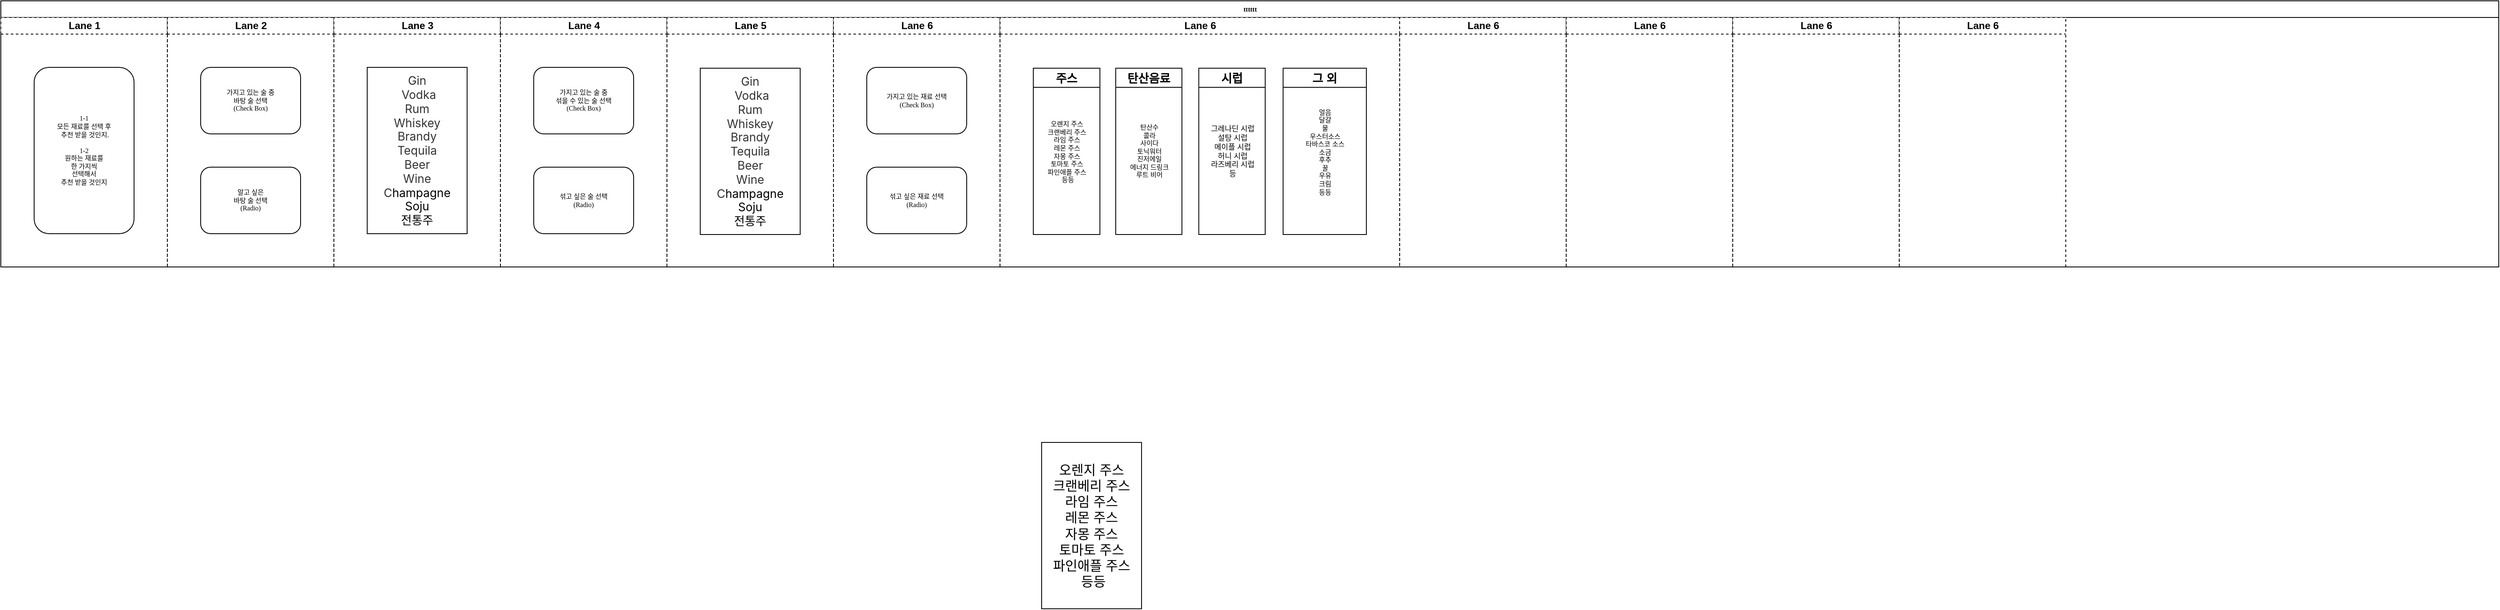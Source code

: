 <mxfile version="19.0.3" type="github">
  <diagram name="Page-1" id="74e2e168-ea6b-b213-b513-2b3c1d86103e">
    <mxGraphModel dx="357" dy="442" grid="1" gridSize="10" guides="1" tooltips="1" connect="1" arrows="1" fold="1" page="1" pageScale="1" pageWidth="1169" pageHeight="827" background="none" math="0" shadow="0">
      <root>
        <mxCell id="0" />
        <mxCell id="1" parent="0" />
        <mxCell id="77e6c97f196da883-1" value="tttttt" style="swimlane;html=1;childLayout=stackLayout;startSize=20;rounded=0;shadow=0;labelBackgroundColor=none;strokeWidth=1;fontFamily=Verdana;fontSize=8;align=center;" parent="1" vertex="1">
          <mxGeometry x="40" y="39" width="3000" height="320" as="geometry" />
        </mxCell>
        <mxCell id="77e6c97f196da883-2" value="Lane 1" style="swimlane;html=1;startSize=20;dashed=1;" parent="77e6c97f196da883-1" vertex="1">
          <mxGeometry y="20" width="200" height="300" as="geometry" />
        </mxCell>
        <mxCell id="77e6c97f196da883-8" value="1-1&lt;br&gt;모든 재료를 선택 후&lt;br&gt;&lt;div style=&quot;&quot;&gt;&lt;span style=&quot;background-color: initial;&quot;&gt;&amp;nbsp;추천 받을 것인지.&lt;/span&gt;&lt;/div&gt;&lt;div style=&quot;&quot;&gt;&lt;span style=&quot;background-color: initial;&quot;&gt;&lt;br&gt;&lt;/span&gt;&lt;/div&gt;1-2&lt;br&gt;원하는 재료를 &lt;br&gt;한 가지씩&lt;br&gt;선택해서 &lt;br&gt;추천 받을 것인지" style="rounded=1;whiteSpace=wrap;html=1;shadow=0;labelBackgroundColor=none;strokeWidth=1;fontFamily=Verdana;fontSize=8;align=center;" parent="77e6c97f196da883-2" vertex="1">
          <mxGeometry x="40" y="60" width="120" height="200" as="geometry" />
        </mxCell>
        <mxCell id="77e6c97f196da883-3" value="Lane 2" style="swimlane;html=1;startSize=20;strokeColor=#000000;dashed=1;" parent="77e6c97f196da883-1" vertex="1">
          <mxGeometry x="200" y="20" width="200" height="300" as="geometry" />
        </mxCell>
        <mxCell id="77e6c97f196da883-11" value="가지고 있는 술 중&lt;br&gt;바탕 술 선택&lt;br&gt;(Check Box)" style="rounded=1;whiteSpace=wrap;html=1;shadow=0;labelBackgroundColor=none;strokeWidth=1;fontFamily=Verdana;fontSize=8;align=center;" parent="77e6c97f196da883-3" vertex="1">
          <mxGeometry x="40" y="60" width="120" height="80" as="geometry" />
        </mxCell>
        <mxCell id="77e6c97f196da883-9" value="알고 싶은&lt;br&gt;바탕 술 선택&lt;br&gt;(Radio)" style="rounded=1;whiteSpace=wrap;html=1;shadow=0;labelBackgroundColor=none;strokeWidth=1;fontFamily=Verdana;fontSize=8;align=center;" parent="77e6c97f196da883-3" vertex="1">
          <mxGeometry x="40" y="180" width="120" height="80" as="geometry" />
        </mxCell>
        <mxCell id="77e6c97f196da883-4" value="Lane 3" style="swimlane;html=1;startSize=20;dashed=1;" parent="77e6c97f196da883-1" vertex="1">
          <mxGeometry x="400" y="20" width="200" height="300" as="geometry" />
        </mxCell>
        <mxCell id="WG7-GDT2cJCjvKGhf-v_-23" value="&lt;span style=&quot;color: rgb(51, 51, 51); font-family: -apple-system, BlinkMacSystemFont, &amp;quot;Helvetica Neue&amp;quot;, &amp;quot;Apple SD Gothic Neo&amp;quot;, Arial, sans-serif; text-align: start; font-size: 14px;&quot;&gt;Gin&lt;br&gt;&amp;nbsp;Vodka&lt;br&gt;Rum&lt;br&gt;Whiskey&lt;br&gt;Brandy&lt;br&gt;Tequila&lt;br&gt;Beer&lt;br&gt;Wine&lt;br&gt;C&lt;/span&gt;&lt;span style=&quot;font-family: -apple-system, BlinkMacSystemFont, &amp;quot;Helvetica Neue&amp;quot;, &amp;quot;Apple SD Gothic Neo&amp;quot;, Arial, sans-serif; text-align: start; font-size: 14px;&quot; data-mce-style=&quot;color: #000000;&quot;&gt;hampagne&lt;br&gt;Soju&lt;br&gt;전통주&lt;/span&gt;" style="whiteSpace=wrap;html=1;strokeColor=#000000;" vertex="1" parent="77e6c97f196da883-4">
          <mxGeometry x="40" y="60" width="120" height="200" as="geometry" />
        </mxCell>
        <mxCell id="77e6c97f196da883-5" value="Lane 4" style="swimlane;html=1;startSize=20;dashed=1;" parent="77e6c97f196da883-1" vertex="1">
          <mxGeometry x="600" y="20" width="200" height="300" as="geometry" />
        </mxCell>
        <mxCell id="WG7-GDT2cJCjvKGhf-v_-13" value="가지고 있는 술 중&lt;br&gt;섞을 수 있는 술 선택&lt;br&gt;(Check Box)" style="rounded=1;whiteSpace=wrap;html=1;shadow=0;labelBackgroundColor=none;strokeWidth=1;fontFamily=Verdana;fontSize=8;align=center;" vertex="1" parent="77e6c97f196da883-5">
          <mxGeometry x="40" y="60" width="120" height="80" as="geometry" />
        </mxCell>
        <mxCell id="77e6c97f196da883-6" value="Lane 5" style="swimlane;html=1;startSize=20;dashed=1;" parent="77e6c97f196da883-1" vertex="1">
          <mxGeometry x="800" y="20" width="200" height="300" as="geometry" />
        </mxCell>
        <mxCell id="WG7-GDT2cJCjvKGhf-v_-14" value="섞고 싶은 술 선택&lt;br&gt;(Radio)" style="rounded=1;whiteSpace=wrap;html=1;shadow=0;labelBackgroundColor=none;strokeWidth=1;fontFamily=Verdana;fontSize=8;align=center;" vertex="1" parent="77e6c97f196da883-6">
          <mxGeometry x="-160" y="180" width="120" height="80" as="geometry" />
        </mxCell>
        <mxCell id="WG7-GDT2cJCjvKGhf-v_-24" value="&lt;span style=&quot;color: rgb(51, 51, 51); font-family: -apple-system, BlinkMacSystemFont, &amp;quot;Helvetica Neue&amp;quot;, &amp;quot;Apple SD Gothic Neo&amp;quot;, Arial, sans-serif; font-style: normal; font-variant-ligatures: normal; font-variant-caps: normal; font-weight: 400; letter-spacing: normal; orphans: 2; text-align: start; text-indent: 0px; text-transform: none; widows: 2; word-spacing: 0px; -webkit-text-stroke-width: 0px; text-decoration-thickness: initial; text-decoration-style: initial; text-decoration-color: initial; float: none; display: inline !important; font-size: 14px;&quot;&gt;&lt;font style=&quot;font-size: 14px;&quot;&gt;Gin&lt;br&gt;&amp;nbsp;Vodka&lt;br&gt;Rum&lt;br&gt;Whiskey&lt;br&gt;Brandy&lt;br&gt;Tequila&lt;br&gt;Beer&lt;br&gt;Wine&lt;br&gt;C&lt;/font&gt;&lt;/span&gt;&lt;span style=&quot;font-family: -apple-system, BlinkMacSystemFont, &amp;quot;Helvetica Neue&amp;quot;, &amp;quot;Apple SD Gothic Neo&amp;quot;, Arial, sans-serif; font-style: normal; font-variant-ligatures: normal; font-variant-caps: normal; font-weight: 400; letter-spacing: normal; orphans: 2; text-align: start; text-indent: 0px; text-transform: none; widows: 2; word-spacing: 0px; -webkit-text-stroke-width: 0px; text-decoration-thickness: initial; text-decoration-style: initial; text-decoration-color: initial; color: rgb(0, 0, 0); font-size: 14px;&quot; data-mce-style=&quot;color: #000000;&quot;&gt;&lt;font style=&quot;font-size: 14px;&quot;&gt;hampagne&lt;br&gt;Soju&lt;br&gt;전통주&lt;/font&gt;&lt;br&gt;&lt;/span&gt;" style="whiteSpace=wrap;html=1;strokeColor=#000000;" vertex="1" parent="77e6c97f196da883-6">
          <mxGeometry x="40" y="61" width="120" height="200" as="geometry" />
        </mxCell>
        <mxCell id="77e6c97f196da883-7" value="Lane 6" style="swimlane;html=1;startSize=20;dashed=1;" parent="77e6c97f196da883-1" vertex="1">
          <mxGeometry x="1000" y="20" width="200" height="300" as="geometry" />
        </mxCell>
        <mxCell id="WG7-GDT2cJCjvKGhf-v_-17" value="가지고 있는 재료 선택&lt;br&gt;(Check Box)" style="rounded=1;whiteSpace=wrap;html=1;shadow=0;labelBackgroundColor=none;strokeWidth=1;fontFamily=Verdana;fontSize=8;align=center;" vertex="1" parent="77e6c97f196da883-7">
          <mxGeometry x="40" y="60" width="120" height="80" as="geometry" />
        </mxCell>
        <mxCell id="WG7-GDT2cJCjvKGhf-v_-18" value="섞고 싶은 재료 선택&lt;br&gt;(Radio)" style="rounded=1;whiteSpace=wrap;html=1;shadow=0;labelBackgroundColor=none;strokeWidth=1;fontFamily=Verdana;fontSize=8;align=center;" vertex="1" parent="77e6c97f196da883-7">
          <mxGeometry x="40" y="180" width="120" height="80" as="geometry" />
        </mxCell>
        <mxCell id="WG7-GDT2cJCjvKGhf-v_-21" value="Lane 6" style="swimlane;html=1;startSize=20;dashed=1;" vertex="1" parent="77e6c97f196da883-1">
          <mxGeometry x="1200" y="20" width="480" height="300" as="geometry" />
        </mxCell>
        <mxCell id="WG7-GDT2cJCjvKGhf-v_-31" value="주스" style="swimlane;fontSize=14;strokeColor=#000000;" vertex="1" parent="WG7-GDT2cJCjvKGhf-v_-21">
          <mxGeometry x="40" y="61" width="80" height="200" as="geometry" />
        </mxCell>
        <mxCell id="WG7-GDT2cJCjvKGhf-v_-32" value="&lt;font style=&quot;font-size: 8px;&quot;&gt;&lt;span style=&quot;font-family: -apple-system, BlinkMacSystemFont, &amp;quot;Helvetica Neue&amp;quot;, &amp;quot;Apple SD Gothic Neo&amp;quot;, Arial, sans-serif; text-align: start; font-size: 8px;&quot;&gt;오렌지 주스&lt;br style=&quot;font-size: 8px;&quot;&gt;크랜베리 주스&lt;br style=&quot;font-size: 8px;&quot;&gt;라임 주스&lt;br style=&quot;font-size: 8px;&quot;&gt;레몬&amp;nbsp;&lt;/span&gt;&lt;span style=&quot;font-family: -apple-system, BlinkMacSystemFont, &amp;quot;Helvetica Neue&amp;quot;, &amp;quot;Apple SD Gothic Neo&amp;quot;, Arial, sans-serif; text-align: start; font-size: 8px;&quot;&gt;주스&lt;br style=&quot;font-size: 8px;&quot;&gt;&lt;/span&gt;&lt;span style=&quot;font-family: -apple-system, BlinkMacSystemFont, &amp;quot;Helvetica Neue&amp;quot;, &amp;quot;Apple SD Gothic Neo&amp;quot;, Arial, sans-serif; text-align: start; font-size: 8px;&quot;&gt;자몽&amp;nbsp;&lt;/span&gt;&lt;span style=&quot;font-family: -apple-system, BlinkMacSystemFont, &amp;quot;Helvetica Neue&amp;quot;, &amp;quot;Apple SD Gothic Neo&amp;quot;, Arial, sans-serif; text-align: start; font-size: 8px;&quot;&gt;주스&lt;br style=&quot;font-size: 8px;&quot;&gt;&lt;/span&gt;&lt;span style=&quot;font-family: -apple-system, BlinkMacSystemFont, &amp;quot;Helvetica Neue&amp;quot;, &amp;quot;Apple SD Gothic Neo&amp;quot;, Arial, sans-serif; text-align: start; font-size: 8px;&quot;&gt;토마토&amp;nbsp;&lt;/span&gt;&lt;span style=&quot;font-family: -apple-system, BlinkMacSystemFont, &amp;quot;Helvetica Neue&amp;quot;, &amp;quot;Apple SD Gothic Neo&amp;quot;, Arial, sans-serif; text-align: start; font-size: 8px;&quot;&gt;주스&lt;br style=&quot;font-size: 8px;&quot;&gt;&lt;/span&gt;&lt;span style=&quot;font-family: -apple-system, BlinkMacSystemFont, &amp;quot;Helvetica Neue&amp;quot;, &amp;quot;Apple SD Gothic Neo&amp;quot;, Arial, sans-serif; text-align: start; font-size: 8px;&quot;&gt;파인애플&amp;nbsp;&lt;/span&gt;&lt;span style=&quot;font-family: -apple-system, BlinkMacSystemFont, &amp;quot;Helvetica Neue&amp;quot;, &amp;quot;Apple SD Gothic Neo&amp;quot;, Arial, sans-serif; text-align: start; font-size: 8px;&quot;&gt;주스&lt;/span&gt;&lt;span style=&quot;font-family: -apple-system, BlinkMacSystemFont, &amp;quot;Helvetica Neue&amp;quot;, &amp;quot;Apple SD Gothic Neo&amp;quot;, Arial, sans-serif; text-align: start; font-size: 8px;&quot;&gt;&lt;br style=&quot;font-size: 8px;&quot;&gt;&amp;nbsp;등등&lt;/span&gt;&lt;/font&gt;" style="text;html=1;align=center;verticalAlign=middle;resizable=0;points=[];autosize=1;strokeColor=none;fillColor=none;fontSize=8;" vertex="1" parent="WG7-GDT2cJCjvKGhf-v_-31">
          <mxGeometry y="56" width="80" height="90" as="geometry" />
        </mxCell>
        <mxCell id="WG7-GDT2cJCjvKGhf-v_-34" value="탄산음료" style="swimlane;fontSize=14;strokeColor=#000000;" vertex="1" parent="WG7-GDT2cJCjvKGhf-v_-21">
          <mxGeometry x="139" y="61" width="79.5" height="200" as="geometry" />
        </mxCell>
        <mxCell id="WG7-GDT2cJCjvKGhf-v_-35" value="&lt;span style=&quot;font-family: -apple-system, BlinkMacSystemFont, &amp;quot;Helvetica Neue&amp;quot;, &amp;quot;Apple SD Gothic Neo&amp;quot;, Arial, sans-serif; font-size: 8px; text-align: start;&quot;&gt;탄산수&lt;br&gt;콜라&lt;br&gt;사이다&lt;br&gt;토닉워터&lt;br&gt;진저에일&lt;br&gt;에너지 드링크&lt;br&gt;루트 비어&lt;/span&gt;" style="text;html=1;align=center;verticalAlign=middle;resizable=0;points=[];autosize=1;strokeColor=none;fillColor=none;fontSize=8;" vertex="1" parent="WG7-GDT2cJCjvKGhf-v_-34">
          <mxGeometry x="-0.5" y="60" width="80" height="80" as="geometry" />
        </mxCell>
        <mxCell id="WG7-GDT2cJCjvKGhf-v_-36" value="시럽" style="swimlane;fontSize=14;strokeColor=#000000;startSize=23;" vertex="1" parent="WG7-GDT2cJCjvKGhf-v_-21">
          <mxGeometry x="238.75" y="61" width="79.75" height="200" as="geometry" />
        </mxCell>
        <mxCell id="WG7-GDT2cJCjvKGhf-v_-37" value="&lt;span style=&quot;font-family: -apple-system, BlinkMacSystemFont, &amp;quot;Helvetica Neue&amp;quot;, &amp;quot;Apple SD Gothic Neo&amp;quot;, Arial, sans-serif; text-align: start; font-size: 9px;&quot;&gt;그레나딘 시럽&lt;br&gt;설탕 시럽&lt;br&gt;메이플 시럽&lt;br&gt;허니 시럽&lt;br&gt;라즈베리 시럽&lt;br&gt;등&lt;/span&gt;" style="text;html=1;align=center;verticalAlign=middle;resizable=0;points=[];autosize=1;strokeColor=none;fillColor=none;fontSize=8;" vertex="1" parent="WG7-GDT2cJCjvKGhf-v_-36">
          <mxGeometry x="-0.25" y="65" width="80" height="70" as="geometry" />
        </mxCell>
        <mxCell id="WG7-GDT2cJCjvKGhf-v_-38" value="그 외" style="swimlane;fontSize=14;strokeColor=#000000;startSize=23;" vertex="1" parent="WG7-GDT2cJCjvKGhf-v_-21">
          <mxGeometry x="340" y="61" width="100" height="200" as="geometry" />
        </mxCell>
        <mxCell id="WG7-GDT2cJCjvKGhf-v_-39" value="&lt;font style=&quot;font-size: 8px;&quot;&gt;&lt;span style=&quot;font-family: -apple-system, BlinkMacSystemFont, &amp;quot;Helvetica Neue&amp;quot;, &amp;quot;Apple SD Gothic Neo&amp;quot;, Arial, sans-serif; text-align: start; font-size: 8px;&quot;&gt;얼음&lt;br&gt;달걀&lt;br&gt;물&lt;br&gt;&lt;/span&gt;&lt;span style=&quot;font-family: -apple-system, BlinkMacSystemFont, &amp;quot;Helvetica Neue&amp;quot;, &amp;quot;Apple SD Gothic Neo&amp;quot;, Arial, sans-serif; text-align: start; font-size: 8px;&quot; data-mce-style=&quot;color: #000000;&quot;&gt;우스터소스&lt;br&gt;타바스코 소스&lt;br&gt;소금&lt;br&gt;후추&lt;br&gt;꿀&lt;br&gt;우유&lt;br&gt;크림&lt;br&gt;등등&lt;br&gt;&lt;/span&gt;&lt;/font&gt;" style="text;html=1;align=center;verticalAlign=middle;resizable=0;points=[];autosize=1;strokeColor=none;fillColor=none;fontSize=8;" vertex="1" parent="WG7-GDT2cJCjvKGhf-v_-38">
          <mxGeometry x="10" y="41" width="80" height="120" as="geometry" />
        </mxCell>
        <mxCell id="WG7-GDT2cJCjvKGhf-v_-22" value="Lane 6" style="swimlane;html=1;startSize=20;dashed=1;" vertex="1" parent="77e6c97f196da883-1">
          <mxGeometry x="1680" y="20" width="200" height="300" as="geometry" />
        </mxCell>
        <mxCell id="WG7-GDT2cJCjvKGhf-v_-28" value="Lane 6" style="swimlane;html=1;startSize=20;dashed=1;" vertex="1" parent="77e6c97f196da883-1">
          <mxGeometry x="1880" y="20" width="200" height="300" as="geometry" />
        </mxCell>
        <mxCell id="WG7-GDT2cJCjvKGhf-v_-29" value="Lane 6" style="swimlane;html=1;startSize=20;dashed=1;" vertex="1" parent="77e6c97f196da883-1">
          <mxGeometry x="2080" y="20" width="200" height="300" as="geometry" />
        </mxCell>
        <mxCell id="WG7-GDT2cJCjvKGhf-v_-30" value="Lane 6" style="swimlane;html=1;startSize=20;dashed=1;" vertex="1" parent="77e6c97f196da883-1">
          <mxGeometry x="2280" y="20" width="200" height="300" as="geometry" />
        </mxCell>
        <mxCell id="WG7-GDT2cJCjvKGhf-v_-25" value="&lt;span style=&quot;font-family: -apple-system, BlinkMacSystemFont, &amp;quot;Helvetica Neue&amp;quot;, &amp;quot;Apple SD Gothic Neo&amp;quot;, Arial, sans-serif; font-size: 16px; text-align: start;&quot;&gt;오렌지 주스&lt;br&gt;크랜베리 주스&lt;br&gt;라임 주스&lt;br&gt;레몬&amp;nbsp;&lt;/span&gt;&lt;span style=&quot;font-family: -apple-system, BlinkMacSystemFont, &amp;quot;Helvetica Neue&amp;quot;, &amp;quot;Apple SD Gothic Neo&amp;quot;, Arial, sans-serif; font-size: 16px; text-align: start;&quot;&gt;주스&lt;br&gt;&lt;/span&gt;&lt;span style=&quot;font-family: -apple-system, BlinkMacSystemFont, &amp;quot;Helvetica Neue&amp;quot;, &amp;quot;Apple SD Gothic Neo&amp;quot;, Arial, sans-serif; font-size: 16px; text-align: start;&quot;&gt;자몽&amp;nbsp;&lt;/span&gt;&lt;span style=&quot;font-family: -apple-system, BlinkMacSystemFont, &amp;quot;Helvetica Neue&amp;quot;, &amp;quot;Apple SD Gothic Neo&amp;quot;, Arial, sans-serif; font-size: 16px; text-align: start;&quot;&gt;주스&lt;br&gt;&lt;/span&gt;&lt;span style=&quot;font-family: -apple-system, BlinkMacSystemFont, &amp;quot;Helvetica Neue&amp;quot;, &amp;quot;Apple SD Gothic Neo&amp;quot;, Arial, sans-serif; font-size: 16px; text-align: start;&quot;&gt;토마토&amp;nbsp;&lt;/span&gt;&lt;span style=&quot;font-family: -apple-system, BlinkMacSystemFont, &amp;quot;Helvetica Neue&amp;quot;, &amp;quot;Apple SD Gothic Neo&amp;quot;, Arial, sans-serif; font-size: 16px; text-align: start;&quot;&gt;주스&lt;br&gt;&lt;/span&gt;&lt;span style=&quot;font-family: -apple-system, BlinkMacSystemFont, &amp;quot;Helvetica Neue&amp;quot;, &amp;quot;Apple SD Gothic Neo&amp;quot;, Arial, sans-serif; font-size: 16px; text-align: start;&quot;&gt;파인애플&amp;nbsp;&lt;/span&gt;&lt;span style=&quot;font-family: -apple-system, BlinkMacSystemFont, &amp;quot;Helvetica Neue&amp;quot;, &amp;quot;Apple SD Gothic Neo&amp;quot;, Arial, sans-serif; font-size: 16px; text-align: start;&quot;&gt;주스&lt;/span&gt;&lt;span style=&quot;font-family: -apple-system, BlinkMacSystemFont, &amp;quot;Helvetica Neue&amp;quot;, &amp;quot;Apple SD Gothic Neo&amp;quot;, Arial, sans-serif; font-size: 16px; text-align: start;&quot;&gt;&lt;br&gt;&amp;nbsp;등등&lt;/span&gt;" style="whiteSpace=wrap;html=1;strokeColor=#000000;" vertex="1" parent="1">
          <mxGeometry x="1290" y="570" width="120" height="200" as="geometry" />
        </mxCell>
      </root>
    </mxGraphModel>
  </diagram>
</mxfile>
